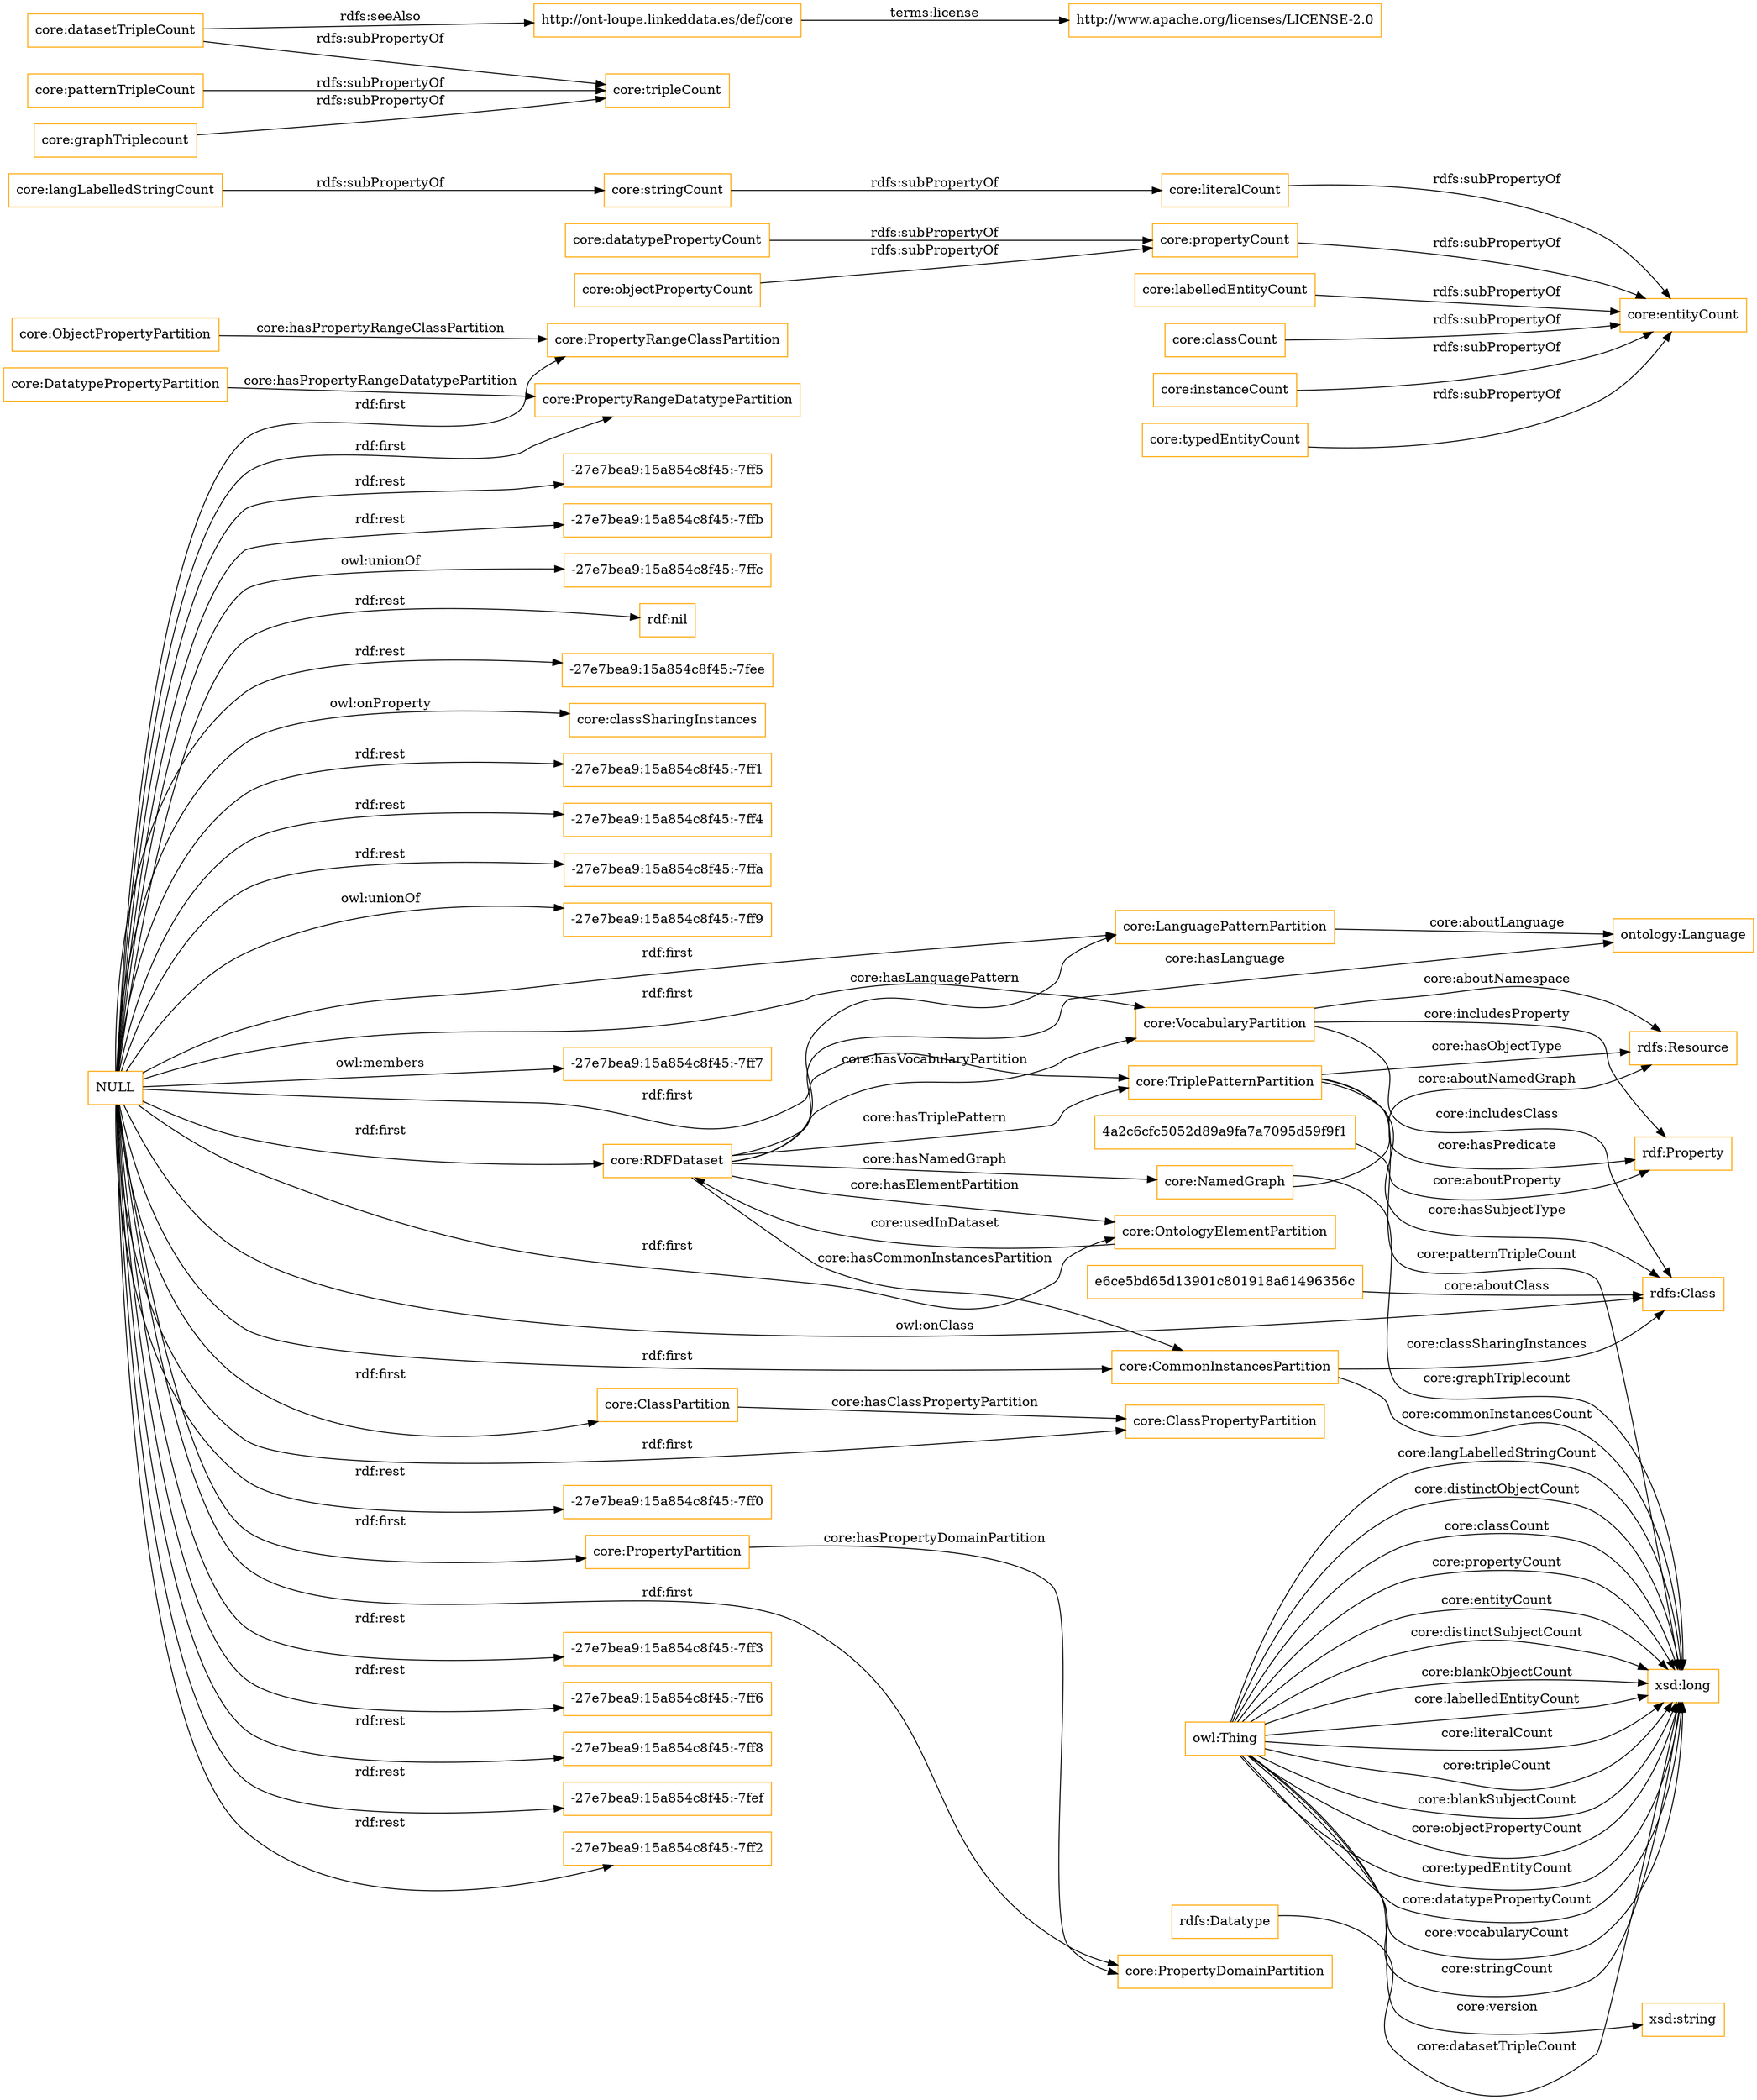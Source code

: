 digraph ar2dtool_diagram { 
rankdir=LR;
size="1501"
node [shape = rectangle, color="orange"]; "core:RDFDataset" "core:PropertyRangeClassPartition" "core:OntologyElementPartition" "core:ObjectPropertyPartition" "core:ClassPropertyPartition" "rdfs:Resource" "core:ClassPartition" "e6ce5bd65d13901c801918a61496356c" "core:CommonInstancesPartition" "core:NamedGraph" "4a2c6cfc5052d89a9fa7a7095d59f9f1" "rdfs:Class" "core:LanguagePatternPartition" "core:PropertyRangeDatatypePartition" "rdfs:Datatype" "rdf:Property" "core:PropertyPartition" "core:TriplePatternPartition" "ontology:Language" "core:DatatypePropertyPartition" "core:VocabularyPartition" "core:PropertyDomainPartition" ; /*classes style*/
	"core:langLabelledStringCount" -> "core:stringCount" [ label = "rdfs:subPropertyOf" ];
	"core:datatypePropertyCount" -> "core:propertyCount" [ label = "rdfs:subPropertyOf" ];
	"core:labelledEntityCount" -> "core:entityCount" [ label = "rdfs:subPropertyOf" ];
	"http://ont-loupe.linkeddata.es/def/core" -> "http://www.apache.org/licenses/LICENSE-2.0" [ label = "terms:license" ];
	"core:datasetTripleCount" -> "http://ont-loupe.linkeddata.es/def/core" [ label = "rdfs:seeAlso" ];
	"core:datasetTripleCount" -> "core:tripleCount" [ label = "rdfs:subPropertyOf" ];
	"core:propertyCount" -> "core:entityCount" [ label = "rdfs:subPropertyOf" ];
	"core:classCount" -> "core:entityCount" [ label = "rdfs:subPropertyOf" ];
	"core:instanceCount" -> "core:entityCount" [ label = "rdfs:subPropertyOf" ];
	"core:patternTripleCount" -> "core:tripleCount" [ label = "rdfs:subPropertyOf" ];
	"NULL" -> "core:OntologyElementPartition" [ label = "rdf:first" ];
	"NULL" -> "-27e7bea9:15a854c8f45:-7ff3" [ label = "rdf:rest" ];
	"NULL" -> "-27e7bea9:15a854c8f45:-7ff6" [ label = "rdf:rest" ];
	"NULL" -> "core:PropertyPartition" [ label = "rdf:first" ];
	"NULL" -> "core:LanguagePatternPartition" [ label = "rdf:first" ];
	"NULL" -> "core:PropertyRangeDatatypePartition" [ label = "rdf:first" ];
	"NULL" -> "core:PropertyDomainPartition" [ label = "rdf:first" ];
	"NULL" -> "core:PropertyRangeClassPartition" [ label = "rdf:first" ];
	"NULL" -> "core:CommonInstancesPartition" [ label = "rdf:first" ];
	"NULL" -> "-27e7bea9:15a854c8f45:-7ff8" [ label = "rdf:rest" ];
	"NULL" -> "-27e7bea9:15a854c8f45:-7fef" [ label = "rdf:rest" ];
	"NULL" -> "core:ClassPartition" [ label = "rdf:first" ];
	"NULL" -> "-27e7bea9:15a854c8f45:-7ff2" [ label = "rdf:rest" ];
	"NULL" -> "-27e7bea9:15a854c8f45:-7ff5" [ label = "rdf:rest" ];
	"NULL" -> "-27e7bea9:15a854c8f45:-7ffb" [ label = "rdf:rest" ];
	"NULL" -> "-27e7bea9:15a854c8f45:-7ffc" [ label = "owl:unionOf" ];
	"NULL" -> "rdf:nil" [ label = "rdf:rest" ];
	"NULL" -> "rdfs:Class" [ label = "owl:onClass" ];
	"NULL" -> "core:VocabularyPartition" [ label = "rdf:first" ];
	"NULL" -> "-27e7bea9:15a854c8f45:-7fee" [ label = "rdf:rest" ];
	"NULL" -> "core:TriplePatternPartition" [ label = "rdf:first" ];
	"NULL" -> "core:classSharingInstances" [ label = "owl:onProperty" ];
	"NULL" -> "-27e7bea9:15a854c8f45:-7ff1" [ label = "rdf:rest" ];
	"NULL" -> "core:ClassPropertyPartition" [ label = "rdf:first" ];
	"NULL" -> "-27e7bea9:15a854c8f45:-7ff4" [ label = "rdf:rest" ];
	"NULL" -> "-27e7bea9:15a854c8f45:-7ffa" [ label = "rdf:rest" ];
	"NULL" -> "-27e7bea9:15a854c8f45:-7ff9" [ label = "owl:unionOf" ];
	"NULL" -> "core:RDFDataset" [ label = "rdf:first" ];
	"NULL" -> "-27e7bea9:15a854c8f45:-7ff7" [ label = "owl:members" ];
	"NULL" -> "-27e7bea9:15a854c8f45:-7ff0" [ label = "rdf:rest" ];
	"core:literalCount" -> "core:entityCount" [ label = "rdfs:subPropertyOf" ];
	"core:objectPropertyCount" -> "core:propertyCount" [ label = "rdfs:subPropertyOf" ];
	"core:typedEntityCount" -> "core:entityCount" [ label = "rdfs:subPropertyOf" ];
	"core:graphTriplecount" -> "core:tripleCount" [ label = "rdfs:subPropertyOf" ];
	"core:stringCount" -> "core:literalCount" [ label = "rdfs:subPropertyOf" ];
	"core:VocabularyPartition" -> "rdf:Property" [ label = "core:includesProperty" ];
	"owl:Thing" -> "xsd:long" [ label = "core:tripleCount" ];
	"owl:Thing" -> "xsd:long" [ label = "core:blankSubjectCount" ];
	"owl:Thing" -> "xsd:long" [ label = "core:objectPropertyCount" ];
	"core:CommonInstancesPartition" -> "xsd:long" [ label = "core:commonInstancesCount" ];
	"core:NamedGraph" -> "xsd:long" [ label = "core:graphTriplecount" ];
	"core:RDFDataset" -> "core:TriplePatternPartition" [ label = "core:hasTriplePattern" ];
	"owl:Thing" -> "xsd:long" [ label = "core:typedEntityCount" ];
	"core:RDFDataset" -> "core:VocabularyPartition" [ label = "core:hasVocabularyPartition" ];
	"core:DatatypePropertyPartition" -> "core:PropertyRangeDatatypePartition" [ label = "core:hasPropertyRangeDatatypePartition" ];
	"owl:Thing" -> "xsd:string" [ label = "core:version" ];
	"core:NamedGraph" -> "rdfs:Resource" [ label = "core:aboutNamedGraph" ];
	"core:LanguagePatternPartition" -> "ontology:Language" [ label = "core:aboutLanguage" ];
	"core:ClassPartition" -> "core:ClassPropertyPartition" [ label = "core:hasClassPropertyPartition" ];
	"owl:Thing" -> "xsd:long" [ label = "core:datatypePropertyCount" ];
	"core:VocabularyPartition" -> "rdfs:Resource" [ label = "core:aboutNamespace" ];
	"owl:Thing" -> "xsd:long" [ label = "core:vocabularyCount" ];
	"core:RDFDataset" -> "ontology:Language" [ label = "core:hasLanguage" ];
	"core:RDFDataset" -> "core:LanguagePatternPartition" [ label = "core:hasLanguagePattern" ];
	"4a2c6cfc5052d89a9fa7a7095d59f9f1" -> "rdf:Property" [ label = "core:aboutProperty" ];
	"owl:Thing" -> "xsd:long" [ label = "core:stringCount" ];
	"e6ce5bd65d13901c801918a61496356c" -> "rdfs:Class" [ label = "core:aboutClass" ];
	"owl:Thing" -> "xsd:long" [ label = "core:langLabelledStringCount" ];
	"owl:Thing" -> "xsd:long" [ label = "core:distinctObjectCount" ];
	"core:TriplePatternPartition" -> "rdfs:Resource" [ label = "core:hasObjectType" ];
	"owl:Thing" -> "xsd:long" [ label = "core:classCount" ];
	"core:VocabularyPartition" -> "rdfs:Class" [ label = "core:includesClass" ];
	"core:TriplePatternPartition" -> "xsd:long" [ label = "core:patternTripleCount" ];
	"owl:Thing" -> "xsd:long" [ label = "core:propertyCount" ];
	"core:CommonInstancesPartition" -> "rdfs:Class" [ label = "core:classSharingInstances" ];
	"rdfs:Datatype" -> "xsd:long" [ label = "core:datasetTripleCount" ];
	"owl:Thing" -> "xsd:long" [ label = "core:entityCount" ];
	"core:OntologyElementPartition" -> "core:RDFDataset" [ label = "core:usedInDataset" ];
	"core:TriplePatternPartition" -> "rdf:Property" [ label = "core:hasPredicate" ];
	"core:RDFDataset" -> "core:CommonInstancesPartition" [ label = "core:hasCommonInstancesPartition" ];
	"core:RDFDataset" -> "core:OntologyElementPartition" [ label = "core:hasElementPartition" ];
	"owl:Thing" -> "xsd:long" [ label = "core:distinctSubjectCount" ];
	"owl:Thing" -> "xsd:long" [ label = "core:blankObjectCount" ];
	"core:TriplePatternPartition" -> "rdfs:Class" [ label = "core:hasSubjectType" ];
	"core:RDFDataset" -> "core:NamedGraph" [ label = "core:hasNamedGraph" ];
	"core:ObjectPropertyPartition" -> "core:PropertyRangeClassPartition" [ label = "core:hasPropertyRangeClassPartition" ];
	"owl:Thing" -> "xsd:long" [ label = "core:labelledEntityCount" ];
	"core:PropertyPartition" -> "core:PropertyDomainPartition" [ label = "core:hasPropertyDomainPartition" ];
	"owl:Thing" -> "xsd:long" [ label = "core:literalCount" ];

}
